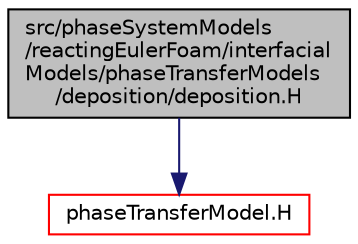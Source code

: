 digraph "src/phaseSystemModels/reactingEulerFoam/interfacialModels/phaseTransferModels/deposition/deposition.H"
{
  bgcolor="transparent";
  edge [fontname="Helvetica",fontsize="10",labelfontname="Helvetica",labelfontsize="10"];
  node [fontname="Helvetica",fontsize="10",shape=record];
  Node1 [label="src/phaseSystemModels\l/reactingEulerFoam/interfacial\lModels/phaseTransferModels\l/deposition/deposition.H",height=0.2,width=0.4,color="black", fillcolor="grey75", style="filled" fontcolor="black"];
  Node1 -> Node2 [color="midnightblue",fontsize="10",style="solid",fontname="Helvetica"];
  Node2 [label="phaseTransferModel.H",height=0.2,width=0.4,color="red",URL="$phaseTransferModel_8H.html"];
}
